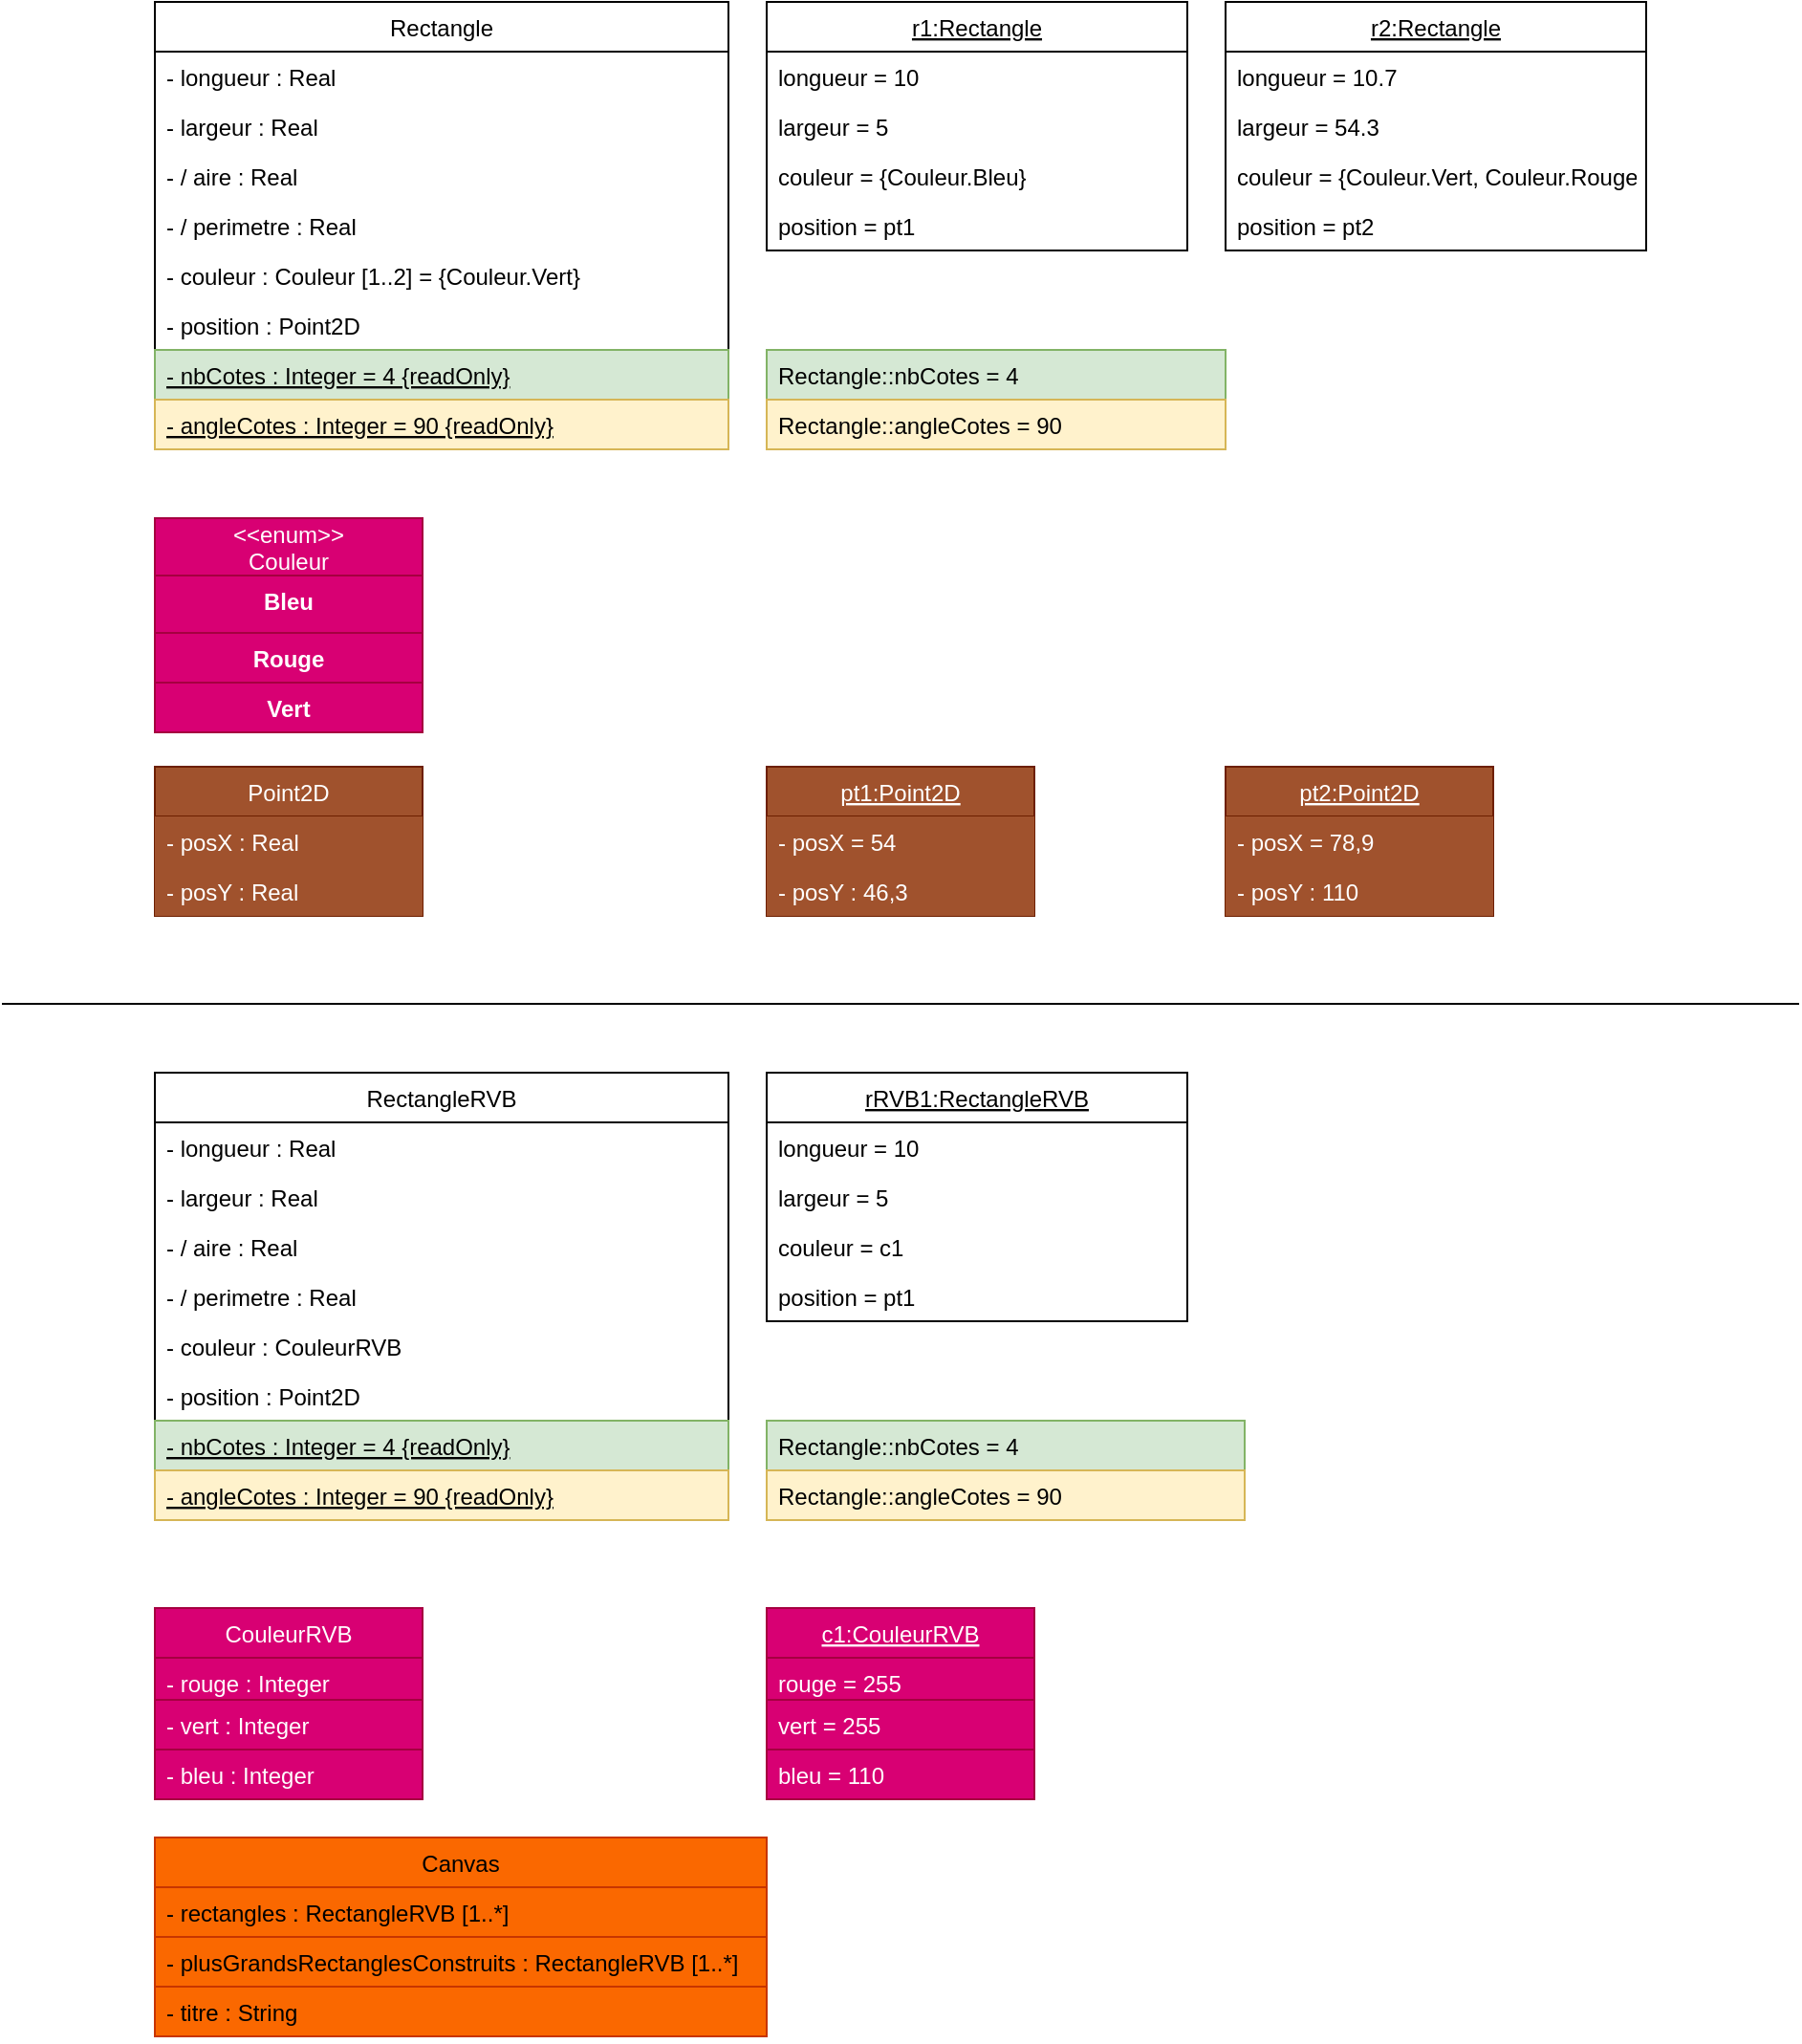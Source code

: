 <mxfile version="16.2.2" type="device"><diagram id="CsqgF0N-DGXGboT1OgfA" name="Page-1"><mxGraphModel dx="898" dy="530" grid="1" gridSize="10" guides="1" tooltips="1" connect="1" arrows="1" fold="1" page="1" pageScale="1" pageWidth="827" pageHeight="1169" background="none" math="0" shadow="0"><root><mxCell id="0"/><mxCell id="1" parent="0"/><mxCell id="_4Bg2fuxw7kOcU-W5fCs-1" value="Rectangle" style="swimlane;fontStyle=0;childLayout=stackLayout;horizontal=1;startSize=26;fillColor=none;horizontalStack=0;resizeParent=1;resizeParentMax=0;resizeLast=0;collapsible=1;marginBottom=0;" vertex="1" parent="1"><mxGeometry x="80" y="40" width="300" height="234" as="geometry"/></mxCell><mxCell id="_4Bg2fuxw7kOcU-W5fCs-2" value="- longueur : Real" style="text;strokeColor=none;fillColor=none;align=left;verticalAlign=top;spacingLeft=4;spacingRight=4;overflow=hidden;rotatable=0;points=[[0,0.5],[1,0.5]];portConstraint=eastwest;" vertex="1" parent="_4Bg2fuxw7kOcU-W5fCs-1"><mxGeometry y="26" width="300" height="26" as="geometry"/></mxCell><mxCell id="_4Bg2fuxw7kOcU-W5fCs-3" value="- largeur : Real" style="text;strokeColor=none;fillColor=none;align=left;verticalAlign=top;spacingLeft=4;spacingRight=4;overflow=hidden;rotatable=0;points=[[0,0.5],[1,0.5]];portConstraint=eastwest;" vertex="1" parent="_4Bg2fuxw7kOcU-W5fCs-1"><mxGeometry y="52" width="300" height="26" as="geometry"/></mxCell><mxCell id="_4Bg2fuxw7kOcU-W5fCs-4" value="- / aire : Real&#10;" style="text;strokeColor=none;fillColor=none;align=left;verticalAlign=top;spacingLeft=4;spacingRight=4;overflow=hidden;rotatable=0;points=[[0,0.5],[1,0.5]];portConstraint=eastwest;" vertex="1" parent="_4Bg2fuxw7kOcU-W5fCs-1"><mxGeometry y="78" width="300" height="26" as="geometry"/></mxCell><mxCell id="_4Bg2fuxw7kOcU-W5fCs-5" value="- / perimetre : Real" style="text;strokeColor=none;fillColor=none;align=left;verticalAlign=top;spacingLeft=4;spacingRight=4;overflow=hidden;rotatable=0;points=[[0,0.5],[1,0.5]];portConstraint=eastwest;" vertex="1" parent="_4Bg2fuxw7kOcU-W5fCs-1"><mxGeometry y="104" width="300" height="26" as="geometry"/></mxCell><mxCell id="_4Bg2fuxw7kOcU-W5fCs-7" value="- couleur : Couleur [1..2] = {Couleur.Vert}" style="text;strokeColor=none;fillColor=none;align=left;verticalAlign=top;spacingLeft=4;spacingRight=4;overflow=hidden;rotatable=0;points=[[0,0.5],[1,0.5]];portConstraint=eastwest;fontStyle=0" vertex="1" parent="_4Bg2fuxw7kOcU-W5fCs-1"><mxGeometry y="130" width="300" height="26" as="geometry"/></mxCell><mxCell id="_4Bg2fuxw7kOcU-W5fCs-9" value="- position : Point2D" style="text;strokeColor=none;fillColor=none;align=left;verticalAlign=top;spacingLeft=4;spacingRight=4;overflow=hidden;rotatable=0;points=[[0,0.5],[1,0.5]];portConstraint=eastwest;fontStyle=0" vertex="1" parent="_4Bg2fuxw7kOcU-W5fCs-1"><mxGeometry y="156" width="300" height="26" as="geometry"/></mxCell><mxCell id="_4Bg2fuxw7kOcU-W5fCs-6" value="- nbCotes : Integer = 4 {readOnly}&#10;" style="text;strokeColor=#82b366;fillColor=#d5e8d4;align=left;verticalAlign=top;spacingLeft=4;spacingRight=4;overflow=hidden;rotatable=0;points=[[0,0.5],[1,0.5]];portConstraint=eastwest;fontStyle=4" vertex="1" parent="_4Bg2fuxw7kOcU-W5fCs-1"><mxGeometry y="182" width="300" height="26" as="geometry"/></mxCell><mxCell id="_4Bg2fuxw7kOcU-W5fCs-8" value="- angleCotes : Integer = 90 {readOnly}" style="text;strokeColor=#d6b656;fillColor=#fff2cc;align=left;verticalAlign=top;spacingLeft=4;spacingRight=4;overflow=hidden;rotatable=0;points=[[0,0.5],[1,0.5]];portConstraint=eastwest;fontStyle=4" vertex="1" parent="_4Bg2fuxw7kOcU-W5fCs-1"><mxGeometry y="208" width="300" height="26" as="geometry"/></mxCell><mxCell id="_4Bg2fuxw7kOcU-W5fCs-16" value="r1:Rectangle" style="swimlane;fontStyle=4;childLayout=stackLayout;horizontal=1;startSize=26;fillColor=none;horizontalStack=0;resizeParent=1;resizeParentMax=0;resizeLast=0;collapsible=1;marginBottom=0;" vertex="1" parent="1"><mxGeometry x="400" y="40" width="220" height="130" as="geometry"/></mxCell><mxCell id="_4Bg2fuxw7kOcU-W5fCs-17" value="longueur = 10" style="text;strokeColor=none;fillColor=none;align=left;verticalAlign=top;spacingLeft=4;spacingRight=4;overflow=hidden;rotatable=0;points=[[0,0.5],[1,0.5]];portConstraint=eastwest;" vertex="1" parent="_4Bg2fuxw7kOcU-W5fCs-16"><mxGeometry y="26" width="220" height="26" as="geometry"/></mxCell><mxCell id="_4Bg2fuxw7kOcU-W5fCs-18" value="largeur = 5" style="text;strokeColor=none;fillColor=none;align=left;verticalAlign=top;spacingLeft=4;spacingRight=4;overflow=hidden;rotatable=0;points=[[0,0.5],[1,0.5]];portConstraint=eastwest;" vertex="1" parent="_4Bg2fuxw7kOcU-W5fCs-16"><mxGeometry y="52" width="220" height="26" as="geometry"/></mxCell><mxCell id="_4Bg2fuxw7kOcU-W5fCs-21" value="couleur = {Couleur.Bleu}" style="text;strokeColor=none;fillColor=none;align=left;verticalAlign=top;spacingLeft=4;spacingRight=4;overflow=hidden;rotatable=0;points=[[0,0.5],[1,0.5]];portConstraint=eastwest;fontStyle=0" vertex="1" parent="_4Bg2fuxw7kOcU-W5fCs-16"><mxGeometry y="78" width="220" height="26" as="geometry"/></mxCell><mxCell id="_4Bg2fuxw7kOcU-W5fCs-22" value="position = pt1" style="text;strokeColor=none;fillColor=none;align=left;verticalAlign=top;spacingLeft=4;spacingRight=4;overflow=hidden;rotatable=0;points=[[0,0.5],[1,0.5]];portConstraint=eastwest;fontStyle=0" vertex="1" parent="_4Bg2fuxw7kOcU-W5fCs-16"><mxGeometry y="104" width="220" height="26" as="geometry"/></mxCell><mxCell id="_4Bg2fuxw7kOcU-W5fCs-24" value="Rectangle::nbCotes = 4&#10;" style="text;strokeColor=#82b366;fillColor=#d5e8d4;align=left;verticalAlign=top;spacingLeft=4;spacingRight=4;overflow=hidden;rotatable=0;points=[[0,0.5],[1,0.5]];portConstraint=eastwest;fontStyle=0;strokeWidth=1;rounded=0;" vertex="1" parent="1"><mxGeometry x="400" y="222" width="240" height="26" as="geometry"/></mxCell><mxCell id="_4Bg2fuxw7kOcU-W5fCs-25" value="Rectangle::angleCotes = 90" style="text;strokeColor=#d6b656;fillColor=#fff2cc;align=left;verticalAlign=top;spacingLeft=4;spacingRight=4;overflow=hidden;rotatable=0;points=[[0,0.5],[1,0.5]];portConstraint=eastwest;fontStyle=0" vertex="1" parent="1"><mxGeometry x="400" y="248" width="240" height="26" as="geometry"/></mxCell><mxCell id="_4Bg2fuxw7kOcU-W5fCs-28" value="&lt;&lt;enum&gt;&gt;&#10;Couleur" style="swimlane;fontStyle=0;childLayout=stackLayout;horizontal=1;startSize=30;fillColor=#d80073;horizontalStack=0;resizeParent=1;resizeParentMax=0;resizeLast=0;collapsible=1;marginBottom=0;fontColor=#ffffff;strokeColor=#A50040;" vertex="1" parent="1"><mxGeometry x="80" y="310" width="140" height="112" as="geometry"/></mxCell><mxCell id="_4Bg2fuxw7kOcU-W5fCs-32" value="Bleu" style="text;strokeColor=#A50040;fillColor=#d80073;align=center;verticalAlign=top;spacingLeft=4;spacingRight=4;overflow=hidden;rotatable=0;points=[[0,0.5],[1,0.5]];portConstraint=eastwest;fontStyle=1;fontColor=#ffffff;" vertex="1" parent="_4Bg2fuxw7kOcU-W5fCs-28"><mxGeometry y="30" width="140" height="30" as="geometry"/></mxCell><mxCell id="_4Bg2fuxw7kOcU-W5fCs-30" value="Rouge" style="text;strokeColor=#A50040;fillColor=#d80073;align=center;verticalAlign=top;spacingLeft=4;spacingRight=4;overflow=hidden;rotatable=0;points=[[0,0.5],[1,0.5]];portConstraint=eastwest;fontStyle=1;fontColor=#ffffff;" vertex="1" parent="_4Bg2fuxw7kOcU-W5fCs-28"><mxGeometry y="60" width="140" height="26" as="geometry"/></mxCell><mxCell id="_4Bg2fuxw7kOcU-W5fCs-31" value="Vert" style="text;strokeColor=#A50040;fillColor=#d80073;align=center;verticalAlign=top;spacingLeft=4;spacingRight=4;overflow=hidden;rotatable=0;points=[[0,0.5],[1,0.5]];portConstraint=eastwest;fontStyle=1;fontColor=#ffffff;" vertex="1" parent="_4Bg2fuxw7kOcU-W5fCs-28"><mxGeometry y="86" width="140" height="26" as="geometry"/></mxCell><mxCell id="_4Bg2fuxw7kOcU-W5fCs-34" value="r2:Rectangle" style="swimlane;fontStyle=4;childLayout=stackLayout;horizontal=1;startSize=26;fillColor=none;horizontalStack=0;resizeParent=1;resizeParentMax=0;resizeLast=0;collapsible=1;marginBottom=0;" vertex="1" parent="1"><mxGeometry x="640" y="40" width="220" height="130" as="geometry"/></mxCell><mxCell id="_4Bg2fuxw7kOcU-W5fCs-35" value="longueur = 10.7" style="text;strokeColor=none;fillColor=none;align=left;verticalAlign=top;spacingLeft=4;spacingRight=4;overflow=hidden;rotatable=0;points=[[0,0.5],[1,0.5]];portConstraint=eastwest;" vertex="1" parent="_4Bg2fuxw7kOcU-W5fCs-34"><mxGeometry y="26" width="220" height="26" as="geometry"/></mxCell><mxCell id="_4Bg2fuxw7kOcU-W5fCs-36" value="largeur = 54.3" style="text;strokeColor=none;fillColor=none;align=left;verticalAlign=top;spacingLeft=4;spacingRight=4;overflow=hidden;rotatable=0;points=[[0,0.5],[1,0.5]];portConstraint=eastwest;" vertex="1" parent="_4Bg2fuxw7kOcU-W5fCs-34"><mxGeometry y="52" width="220" height="26" as="geometry"/></mxCell><mxCell id="_4Bg2fuxw7kOcU-W5fCs-39" value="couleur = {Couleur.Vert, Couleur.Rouge}" style="text;strokeColor=none;fillColor=none;align=left;verticalAlign=top;spacingLeft=4;spacingRight=4;overflow=hidden;rotatable=0;points=[[0,0.5],[1,0.5]];portConstraint=eastwest;fontStyle=0" vertex="1" parent="_4Bg2fuxw7kOcU-W5fCs-34"><mxGeometry y="78" width="220" height="26" as="geometry"/></mxCell><mxCell id="_4Bg2fuxw7kOcU-W5fCs-40" value="position = pt2" style="text;strokeColor=none;fillColor=none;align=left;verticalAlign=top;spacingLeft=4;spacingRight=4;overflow=hidden;rotatable=0;points=[[0,0.5],[1,0.5]];portConstraint=eastwest;fontStyle=0" vertex="1" parent="_4Bg2fuxw7kOcU-W5fCs-34"><mxGeometry y="104" width="220" height="26" as="geometry"/></mxCell><mxCell id="_4Bg2fuxw7kOcU-W5fCs-43" value="Point2D" style="swimlane;fontStyle=0;childLayout=stackLayout;horizontal=1;startSize=26;fillColor=#a0522d;horizontalStack=0;resizeParent=1;resizeParentMax=0;resizeLast=0;collapsible=1;marginBottom=0;rounded=0;strokeColor=#6D1F00;strokeWidth=1;fontColor=#ffffff;perimeterSpacing=0;" vertex="1" parent="1"><mxGeometry x="80" y="440" width="140" height="78" as="geometry"/></mxCell><mxCell id="_4Bg2fuxw7kOcU-W5fCs-44" value="- posX : Real" style="text;strokeColor=none;fillColor=#a0522d;align=left;verticalAlign=top;spacingLeft=4;spacingRight=4;overflow=hidden;rotatable=0;points=[[0,0.5],[1,0.5]];portConstraint=eastwest;rounded=0;fontColor=#ffffff;" vertex="1" parent="_4Bg2fuxw7kOcU-W5fCs-43"><mxGeometry y="26" width="140" height="26" as="geometry"/></mxCell><mxCell id="_4Bg2fuxw7kOcU-W5fCs-45" value="- posY : Real" style="text;strokeColor=none;fillColor=#a0522d;align=left;verticalAlign=top;spacingLeft=4;spacingRight=4;overflow=hidden;rotatable=0;points=[[0,0.5],[1,0.5]];portConstraint=eastwest;rounded=0;fontColor=#ffffff;" vertex="1" parent="_4Bg2fuxw7kOcU-W5fCs-43"><mxGeometry y="52" width="140" height="26" as="geometry"/></mxCell><mxCell id="_4Bg2fuxw7kOcU-W5fCs-47" value="pt1:Point2D" style="swimlane;fontStyle=4;childLayout=stackLayout;horizontal=1;startSize=26;fillColor=#a0522d;horizontalStack=0;resizeParent=1;resizeParentMax=0;resizeLast=0;collapsible=1;marginBottom=0;rounded=0;strokeColor=#6D1F00;strokeWidth=1;fontColor=#ffffff;" vertex="1" parent="1"><mxGeometry x="400" y="440" width="140" height="78" as="geometry"/></mxCell><mxCell id="_4Bg2fuxw7kOcU-W5fCs-48" value="- posX = 54" style="text;strokeColor=none;fillColor=#a0522d;align=left;verticalAlign=top;spacingLeft=4;spacingRight=4;overflow=hidden;rotatable=0;points=[[0,0.5],[1,0.5]];portConstraint=eastwest;rounded=0;fontColor=#ffffff;" vertex="1" parent="_4Bg2fuxw7kOcU-W5fCs-47"><mxGeometry y="26" width="140" height="26" as="geometry"/></mxCell><mxCell id="_4Bg2fuxw7kOcU-W5fCs-49" value="- posY : 46,3" style="text;strokeColor=none;fillColor=#a0522d;align=left;verticalAlign=top;spacingLeft=4;spacingRight=4;overflow=hidden;rotatable=0;points=[[0,0.5],[1,0.5]];portConstraint=eastwest;rounded=0;fontColor=#ffffff;" vertex="1" parent="_4Bg2fuxw7kOcU-W5fCs-47"><mxGeometry y="52" width="140" height="26" as="geometry"/></mxCell><mxCell id="_4Bg2fuxw7kOcU-W5fCs-50" value="pt2:Point2D" style="swimlane;fontStyle=4;childLayout=stackLayout;horizontal=1;startSize=26;fillColor=#a0522d;horizontalStack=0;resizeParent=1;resizeParentMax=0;resizeLast=0;collapsible=1;marginBottom=0;rounded=0;strokeColor=#6D1F00;strokeWidth=1;fontColor=#ffffff;" vertex="1" parent="1"><mxGeometry x="640" y="440" width="140" height="78" as="geometry"/></mxCell><mxCell id="_4Bg2fuxw7kOcU-W5fCs-51" value="- posX = 78,9" style="text;strokeColor=none;fillColor=#a0522d;align=left;verticalAlign=top;spacingLeft=4;spacingRight=4;overflow=hidden;rotatable=0;points=[[0,0.5],[1,0.5]];portConstraint=eastwest;rounded=0;fontColor=#ffffff;" vertex="1" parent="_4Bg2fuxw7kOcU-W5fCs-50"><mxGeometry y="26" width="140" height="26" as="geometry"/></mxCell><mxCell id="_4Bg2fuxw7kOcU-W5fCs-52" value="- posY : 110" style="text;strokeColor=none;fillColor=#a0522d;align=left;verticalAlign=top;spacingLeft=4;spacingRight=4;overflow=hidden;rotatable=0;points=[[0,0.5],[1,0.5]];portConstraint=eastwest;rounded=0;fontColor=#ffffff;" vertex="1" parent="_4Bg2fuxw7kOcU-W5fCs-50"><mxGeometry y="52" width="140" height="26" as="geometry"/></mxCell><mxCell id="_4Bg2fuxw7kOcU-W5fCs-53" value="CouleurRVB" style="swimlane;fontStyle=0;childLayout=stackLayout;horizontal=1;startSize=26;fillColor=#d80073;horizontalStack=0;resizeParent=1;resizeParentMax=0;resizeLast=0;collapsible=1;marginBottom=0;fontColor=#ffffff;strokeColor=#A50040;" vertex="1" parent="1"><mxGeometry x="80" y="880" width="140" height="100" as="geometry"/></mxCell><mxCell id="_4Bg2fuxw7kOcU-W5fCs-54" value="- rouge : Integer" style="text;strokeColor=#A50040;fillColor=#d80073;align=left;verticalAlign=top;spacingLeft=4;spacingRight=4;overflow=hidden;rotatable=0;points=[[0,0.5],[1,0.5]];portConstraint=eastwest;fontStyle=0;fontColor=#ffffff;" vertex="1" parent="_4Bg2fuxw7kOcU-W5fCs-53"><mxGeometry y="26" width="140" height="22" as="geometry"/></mxCell><mxCell id="_4Bg2fuxw7kOcU-W5fCs-55" value="- vert : Integer" style="text;strokeColor=#A50040;fillColor=#d80073;align=left;verticalAlign=top;spacingLeft=4;spacingRight=4;overflow=hidden;rotatable=0;points=[[0,0.5],[1,0.5]];portConstraint=eastwest;fontStyle=0;fontColor=#ffffff;" vertex="1" parent="_4Bg2fuxw7kOcU-W5fCs-53"><mxGeometry y="48" width="140" height="26" as="geometry"/></mxCell><mxCell id="_4Bg2fuxw7kOcU-W5fCs-56" value="- bleu : Integer" style="text;strokeColor=#A50040;fillColor=#d80073;align=left;verticalAlign=top;spacingLeft=4;spacingRight=4;overflow=hidden;rotatable=0;points=[[0,0.5],[1,0.5]];portConstraint=eastwest;fontStyle=0;fontColor=#ffffff;" vertex="1" parent="_4Bg2fuxw7kOcU-W5fCs-53"><mxGeometry y="74" width="140" height="26" as="geometry"/></mxCell><mxCell id="_4Bg2fuxw7kOcU-W5fCs-57" value="" style="line;strokeWidth=1;fillColor=none;align=left;verticalAlign=middle;spacingTop=-1;spacingLeft=3;spacingRight=3;rotatable=0;labelPosition=right;points=[];portConstraint=eastwest;rounded=0;" vertex="1" parent="1"><mxGeometry y="560" width="940" height="8" as="geometry"/></mxCell><mxCell id="_4Bg2fuxw7kOcU-W5fCs-62" value="RectangleRVB" style="swimlane;fontStyle=0;childLayout=stackLayout;horizontal=1;startSize=26;fillColor=none;horizontalStack=0;resizeParent=1;resizeParentMax=0;resizeLast=0;collapsible=1;marginBottom=0;" vertex="1" parent="1"><mxGeometry x="80" y="600" width="300" height="234" as="geometry"/></mxCell><mxCell id="_4Bg2fuxw7kOcU-W5fCs-63" value="- longueur : Real" style="text;strokeColor=none;fillColor=none;align=left;verticalAlign=top;spacingLeft=4;spacingRight=4;overflow=hidden;rotatable=0;points=[[0,0.5],[1,0.5]];portConstraint=eastwest;" vertex="1" parent="_4Bg2fuxw7kOcU-W5fCs-62"><mxGeometry y="26" width="300" height="26" as="geometry"/></mxCell><mxCell id="_4Bg2fuxw7kOcU-W5fCs-64" value="- largeur : Real" style="text;strokeColor=none;fillColor=none;align=left;verticalAlign=top;spacingLeft=4;spacingRight=4;overflow=hidden;rotatable=0;points=[[0,0.5],[1,0.5]];portConstraint=eastwest;" vertex="1" parent="_4Bg2fuxw7kOcU-W5fCs-62"><mxGeometry y="52" width="300" height="26" as="geometry"/></mxCell><mxCell id="_4Bg2fuxw7kOcU-W5fCs-65" value="- / aire : Real&#10;" style="text;strokeColor=none;fillColor=none;align=left;verticalAlign=top;spacingLeft=4;spacingRight=4;overflow=hidden;rotatable=0;points=[[0,0.5],[1,0.5]];portConstraint=eastwest;" vertex="1" parent="_4Bg2fuxw7kOcU-W5fCs-62"><mxGeometry y="78" width="300" height="26" as="geometry"/></mxCell><mxCell id="_4Bg2fuxw7kOcU-W5fCs-66" value="- / perimetre : Real" style="text;strokeColor=none;fillColor=none;align=left;verticalAlign=top;spacingLeft=4;spacingRight=4;overflow=hidden;rotatable=0;points=[[0,0.5],[1,0.5]];portConstraint=eastwest;" vertex="1" parent="_4Bg2fuxw7kOcU-W5fCs-62"><mxGeometry y="104" width="300" height="26" as="geometry"/></mxCell><mxCell id="_4Bg2fuxw7kOcU-W5fCs-67" value="- couleur : CouleurRVB" style="text;strokeColor=none;fillColor=none;align=left;verticalAlign=top;spacingLeft=4;spacingRight=4;overflow=hidden;rotatable=0;points=[[0,0.5],[1,0.5]];portConstraint=eastwest;fontStyle=0" vertex="1" parent="_4Bg2fuxw7kOcU-W5fCs-62"><mxGeometry y="130" width="300" height="26" as="geometry"/></mxCell><mxCell id="_4Bg2fuxw7kOcU-W5fCs-68" value="- position : Point2D" style="text;strokeColor=none;fillColor=none;align=left;verticalAlign=top;spacingLeft=4;spacingRight=4;overflow=hidden;rotatable=0;points=[[0,0.5],[1,0.5]];portConstraint=eastwest;fontStyle=0" vertex="1" parent="_4Bg2fuxw7kOcU-W5fCs-62"><mxGeometry y="156" width="300" height="26" as="geometry"/></mxCell><mxCell id="_4Bg2fuxw7kOcU-W5fCs-69" value="- nbCotes : Integer = 4 {readOnly}&#10;" style="text;strokeColor=#82b366;fillColor=#d5e8d4;align=left;verticalAlign=top;spacingLeft=4;spacingRight=4;overflow=hidden;rotatable=0;points=[[0,0.5],[1,0.5]];portConstraint=eastwest;fontStyle=4" vertex="1" parent="_4Bg2fuxw7kOcU-W5fCs-62"><mxGeometry y="182" width="300" height="26" as="geometry"/></mxCell><mxCell id="_4Bg2fuxw7kOcU-W5fCs-70" value="- angleCotes : Integer = 90 {readOnly}" style="text;strokeColor=#d6b656;fillColor=#fff2cc;align=left;verticalAlign=top;spacingLeft=4;spacingRight=4;overflow=hidden;rotatable=0;points=[[0,0.5],[1,0.5]];portConstraint=eastwest;fontStyle=4" vertex="1" parent="_4Bg2fuxw7kOcU-W5fCs-62"><mxGeometry y="208" width="300" height="26" as="geometry"/></mxCell><mxCell id="_4Bg2fuxw7kOcU-W5fCs-71" value="c1:CouleurRVB" style="swimlane;fontStyle=4;childLayout=stackLayout;horizontal=1;startSize=26;fillColor=#d80073;horizontalStack=0;resizeParent=1;resizeParentMax=0;resizeLast=0;collapsible=1;marginBottom=0;fontColor=#ffffff;strokeColor=#A50040;" vertex="1" parent="1"><mxGeometry x="400" y="880" width="140" height="100" as="geometry"/></mxCell><mxCell id="_4Bg2fuxw7kOcU-W5fCs-72" value="rouge = 255" style="text;strokeColor=#A50040;fillColor=#d80073;align=left;verticalAlign=top;spacingLeft=4;spacingRight=4;overflow=hidden;rotatable=0;points=[[0,0.5],[1,0.5]];portConstraint=eastwest;fontStyle=0;fontColor=#ffffff;" vertex="1" parent="_4Bg2fuxw7kOcU-W5fCs-71"><mxGeometry y="26" width="140" height="22" as="geometry"/></mxCell><mxCell id="_4Bg2fuxw7kOcU-W5fCs-73" value="vert = 255" style="text;strokeColor=#A50040;fillColor=#d80073;align=left;verticalAlign=top;spacingLeft=4;spacingRight=4;overflow=hidden;rotatable=0;points=[[0,0.5],[1,0.5]];portConstraint=eastwest;fontStyle=0;fontColor=#ffffff;" vertex="1" parent="_4Bg2fuxw7kOcU-W5fCs-71"><mxGeometry y="48" width="140" height="26" as="geometry"/></mxCell><mxCell id="_4Bg2fuxw7kOcU-W5fCs-74" value="bleu = 110" style="text;strokeColor=#A50040;fillColor=#d80073;align=left;verticalAlign=top;spacingLeft=4;spacingRight=4;overflow=hidden;rotatable=0;points=[[0,0.5],[1,0.5]];portConstraint=eastwest;fontStyle=0;fontColor=#ffffff;" vertex="1" parent="_4Bg2fuxw7kOcU-W5fCs-71"><mxGeometry y="74" width="140" height="26" as="geometry"/></mxCell><mxCell id="_4Bg2fuxw7kOcU-W5fCs-76" value="rRVB1:RectangleRVB" style="swimlane;fontStyle=4;childLayout=stackLayout;horizontal=1;startSize=26;fillColor=none;horizontalStack=0;resizeParent=1;resizeParentMax=0;resizeLast=0;collapsible=1;marginBottom=0;" vertex="1" parent="1"><mxGeometry x="400" y="600" width="220" height="130" as="geometry"/></mxCell><mxCell id="_4Bg2fuxw7kOcU-W5fCs-77" value="longueur = 10" style="text;strokeColor=none;fillColor=none;align=left;verticalAlign=top;spacingLeft=4;spacingRight=4;overflow=hidden;rotatable=0;points=[[0,0.5],[1,0.5]];portConstraint=eastwest;" vertex="1" parent="_4Bg2fuxw7kOcU-W5fCs-76"><mxGeometry y="26" width="220" height="26" as="geometry"/></mxCell><mxCell id="_4Bg2fuxw7kOcU-W5fCs-78" value="largeur = 5" style="text;strokeColor=none;fillColor=none;align=left;verticalAlign=top;spacingLeft=4;spacingRight=4;overflow=hidden;rotatable=0;points=[[0,0.5],[1,0.5]];portConstraint=eastwest;" vertex="1" parent="_4Bg2fuxw7kOcU-W5fCs-76"><mxGeometry y="52" width="220" height="26" as="geometry"/></mxCell><mxCell id="_4Bg2fuxw7kOcU-W5fCs-79" value="couleur = c1" style="text;strokeColor=none;fillColor=none;align=left;verticalAlign=top;spacingLeft=4;spacingRight=4;overflow=hidden;rotatable=0;points=[[0,0.5],[1,0.5]];portConstraint=eastwest;fontStyle=0" vertex="1" parent="_4Bg2fuxw7kOcU-W5fCs-76"><mxGeometry y="78" width="220" height="26" as="geometry"/></mxCell><mxCell id="_4Bg2fuxw7kOcU-W5fCs-80" value="position = pt1" style="text;strokeColor=none;fillColor=none;align=left;verticalAlign=top;spacingLeft=4;spacingRight=4;overflow=hidden;rotatable=0;points=[[0,0.5],[1,0.5]];portConstraint=eastwest;fontStyle=0" vertex="1" parent="_4Bg2fuxw7kOcU-W5fCs-76"><mxGeometry y="104" width="220" height="26" as="geometry"/></mxCell><mxCell id="_4Bg2fuxw7kOcU-W5fCs-81" value="Rectangle::nbCotes = 4&#10;" style="text;strokeColor=#82b366;fillColor=#d5e8d4;align=left;verticalAlign=top;spacingLeft=4;spacingRight=4;overflow=hidden;rotatable=0;points=[[0,0.5],[1,0.5]];portConstraint=eastwest;fontStyle=0;strokeWidth=1;rounded=0;" vertex="1" parent="1"><mxGeometry x="400" y="782" width="250" height="26" as="geometry"/></mxCell><mxCell id="_4Bg2fuxw7kOcU-W5fCs-82" value="Rectangle::angleCotes = 90" style="text;strokeColor=#d6b656;fillColor=#fff2cc;align=left;verticalAlign=top;spacingLeft=4;spacingRight=4;overflow=hidden;rotatable=0;points=[[0,0.5],[1,0.5]];portConstraint=eastwest;fontStyle=0" vertex="1" parent="1"><mxGeometry x="400" y="808" width="250" height="26" as="geometry"/></mxCell><mxCell id="_4Bg2fuxw7kOcU-W5fCs-83" value="Canvas" style="swimlane;fontStyle=0;childLayout=stackLayout;horizontal=1;startSize=26;fillColor=#fa6800;horizontalStack=0;resizeParent=1;resizeParentMax=0;resizeLast=0;collapsible=1;marginBottom=0;rounded=0;strokeColor=#C73500;strokeWidth=1;fontColor=#000000;" vertex="1" parent="1"><mxGeometry x="80" y="1000" width="320" height="104" as="geometry"/></mxCell><mxCell id="_4Bg2fuxw7kOcU-W5fCs-84" value="- rectangles : RectangleRVB [1..*]" style="text;strokeColor=#C73500;fillColor=#fa6800;align=left;verticalAlign=top;spacingLeft=4;spacingRight=4;overflow=hidden;rotatable=0;points=[[0,0.5],[1,0.5]];portConstraint=eastwest;rounded=0;fontColor=#000000;" vertex="1" parent="_4Bg2fuxw7kOcU-W5fCs-83"><mxGeometry y="26" width="320" height="26" as="geometry"/></mxCell><mxCell id="_4Bg2fuxw7kOcU-W5fCs-85" value="- plusGrandsRectanglesConstruits : RectangleRVB [1..*]" style="text;strokeColor=#C73500;fillColor=#fa6800;align=left;verticalAlign=top;spacingLeft=4;spacingRight=4;overflow=hidden;rotatable=0;points=[[0,0.5],[1,0.5]];portConstraint=eastwest;rounded=0;fontColor=#000000;" vertex="1" parent="_4Bg2fuxw7kOcU-W5fCs-83"><mxGeometry y="52" width="320" height="26" as="geometry"/></mxCell><mxCell id="_4Bg2fuxw7kOcU-W5fCs-86" value="- titre : String" style="text;strokeColor=#C73500;fillColor=#fa6800;align=left;verticalAlign=top;spacingLeft=4;spacingRight=4;overflow=hidden;rotatable=0;points=[[0,0.5],[1,0.5]];portConstraint=eastwest;rounded=0;fontColor=#000000;" vertex="1" parent="_4Bg2fuxw7kOcU-W5fCs-83"><mxGeometry y="78" width="320" height="26" as="geometry"/></mxCell></root></mxGraphModel></diagram></mxfile>